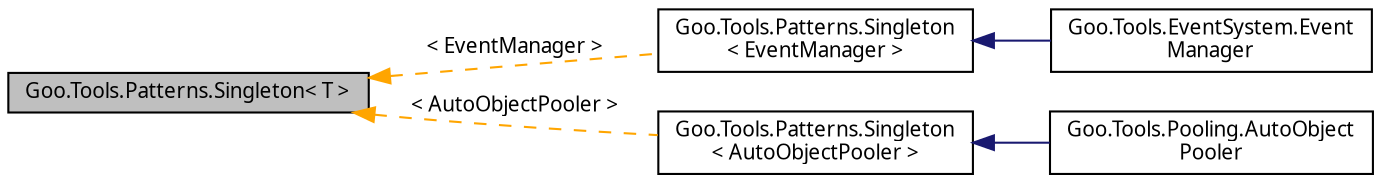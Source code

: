 digraph "Goo.Tools.Patterns.Singleton&lt; T &gt;"
{
 // LATEX_PDF_SIZE
  edge [fontname="Calibrii",fontsize="10",labelfontname="Calibrii",labelfontsize="10"];
  node [fontname="Calibrii",fontsize="10",shape=record];
  rankdir="LR";
  Node1 [label="Goo.Tools.Patterns.Singleton\< T \>",height=0.2,width=0.4,color="black", fillcolor="grey75", style="filled", fontcolor="black",tooltip=" "];
  Node1 -> Node2 [dir="back",color="orange",fontsize="10",style="dashed",label=" \< EventManager \>" ,fontname="Calibrii"];
  Node2 [label="Goo.Tools.Patterns.Singleton\l\< EventManager \>",height=0.2,width=0.4,color="black", fillcolor="white", style="filled",URL="$d3/d25/classGoo_1_1Tools_1_1Patterns_1_1Singleton.html",tooltip=" "];
  Node2 -> Node3 [dir="back",color="midnightblue",fontsize="10",style="solid",fontname="Calibrii"];
  Node3 [label="Goo.Tools.EventSystem.Event\lManager",height=0.2,width=0.4,color="black", fillcolor="white", style="filled",URL="$df/db8/classGoo_1_1Tools_1_1EventSystem_1_1EventManager.html",tooltip=" "];
  Node1 -> Node4 [dir="back",color="orange",fontsize="10",style="dashed",label=" \< AutoObjectPooler \>" ,fontname="Calibrii"];
  Node4 [label="Goo.Tools.Patterns.Singleton\l\< AutoObjectPooler \>",height=0.2,width=0.4,color="black", fillcolor="white", style="filled",URL="$d3/d25/classGoo_1_1Tools_1_1Patterns_1_1Singleton.html",tooltip=" "];
  Node4 -> Node5 [dir="back",color="midnightblue",fontsize="10",style="solid",fontname="Calibrii"];
  Node5 [label="Goo.Tools.Pooling.AutoObject\lPooler",height=0.2,width=0.4,color="black", fillcolor="white", style="filled",URL="$d6/d3b/classGoo_1_1Tools_1_1Pooling_1_1AutoObjectPooler.html",tooltip=" "];
}
